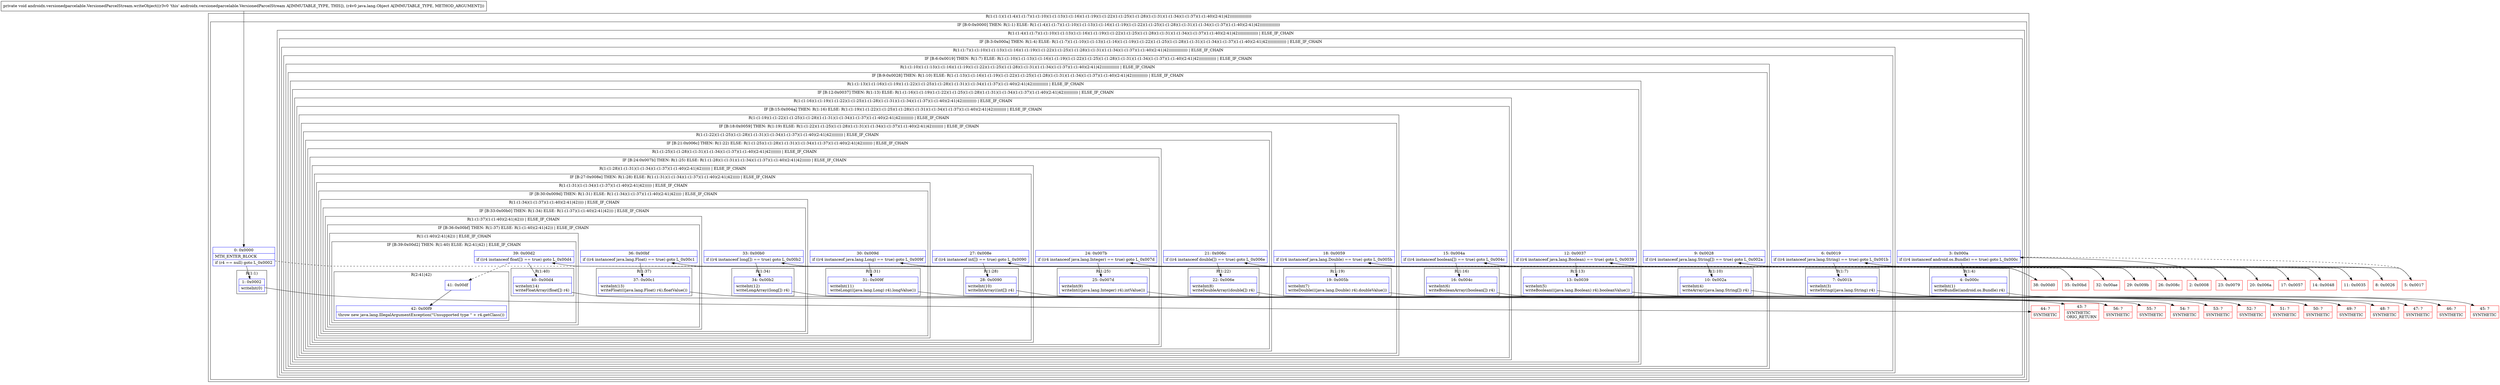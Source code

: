 digraph "CFG forandroidx.versionedparcelable.VersionedParcelStream.writeObject(Ljava\/lang\/Object;)V" {
subgraph cluster_Region_1433164568 {
label = "R(1:(1:1)(1:(1:4)(1:(1:7)(1:(1:10)(1:(1:13)(1:(1:16)(1:(1:19)(1:(1:22)(1:(1:25)(1:(1:28)(1:(1:31)(1:(1:34)(1:(1:37)(1:(1:40)(2:41|42)))))))))))))))";
node [shape=record,color=blue];
subgraph cluster_IfRegion_445132564 {
label = "IF [B:0:0x0000] THEN: R(1:1) ELSE: R(1:(1:4)(1:(1:7)(1:(1:10)(1:(1:13)(1:(1:16)(1:(1:19)(1:(1:22)(1:(1:25)(1:(1:28)(1:(1:31)(1:(1:34)(1:(1:37)(1:(1:40)(2:41|42))))))))))))))";
node [shape=record,color=blue];
Node_0 [shape=record,label="{0\:\ 0x0000|MTH_ENTER_BLOCK\l|if (r4 == null) goto L_0x0002\l}"];
subgraph cluster_Region_435653258 {
label = "R(1:1)";
node [shape=record,color=blue];
Node_1 [shape=record,label="{1\:\ 0x0002|writeInt(0)\l}"];
}
subgraph cluster_Region_1022720765 {
label = "R(1:(1:4)(1:(1:7)(1:(1:10)(1:(1:13)(1:(1:16)(1:(1:19)(1:(1:22)(1:(1:25)(1:(1:28)(1:(1:31)(1:(1:34)(1:(1:37)(1:(1:40)(2:41|42)))))))))))))) | ELSE_IF_CHAIN\l";
node [shape=record,color=blue];
subgraph cluster_IfRegion_200688352 {
label = "IF [B:3:0x000a] THEN: R(1:4) ELSE: R(1:(1:7)(1:(1:10)(1:(1:13)(1:(1:16)(1:(1:19)(1:(1:22)(1:(1:25)(1:(1:28)(1:(1:31)(1:(1:34)(1:(1:37)(1:(1:40)(2:41|42))))))))))))) | ELSE_IF_CHAIN\l";
node [shape=record,color=blue];
Node_3 [shape=record,label="{3\:\ 0x000a|if ((r4 instanceof android.os.Bundle) == true) goto L_0x000c\l}"];
subgraph cluster_Region_1356676101 {
label = "R(1:4)";
node [shape=record,color=blue];
Node_4 [shape=record,label="{4\:\ 0x000c|writeInt(1)\lwriteBundle((android.os.Bundle) r4)\l}"];
}
subgraph cluster_Region_1968922446 {
label = "R(1:(1:7)(1:(1:10)(1:(1:13)(1:(1:16)(1:(1:19)(1:(1:22)(1:(1:25)(1:(1:28)(1:(1:31)(1:(1:34)(1:(1:37)(1:(1:40)(2:41|42))))))))))))) | ELSE_IF_CHAIN\l";
node [shape=record,color=blue];
subgraph cluster_IfRegion_1651437962 {
label = "IF [B:6:0x0019] THEN: R(1:7) ELSE: R(1:(1:10)(1:(1:13)(1:(1:16)(1:(1:19)(1:(1:22)(1:(1:25)(1:(1:28)(1:(1:31)(1:(1:34)(1:(1:37)(1:(1:40)(2:41|42)))))))))))) | ELSE_IF_CHAIN\l";
node [shape=record,color=blue];
Node_6 [shape=record,label="{6\:\ 0x0019|if ((r4 instanceof java.lang.String) == true) goto L_0x001b\l}"];
subgraph cluster_Region_1530285669 {
label = "R(1:7)";
node [shape=record,color=blue];
Node_7 [shape=record,label="{7\:\ 0x001b|writeInt(3)\lwriteString((java.lang.String) r4)\l}"];
}
subgraph cluster_Region_1647471634 {
label = "R(1:(1:10)(1:(1:13)(1:(1:16)(1:(1:19)(1:(1:22)(1:(1:25)(1:(1:28)(1:(1:31)(1:(1:34)(1:(1:37)(1:(1:40)(2:41|42)))))))))))) | ELSE_IF_CHAIN\l";
node [shape=record,color=blue];
subgraph cluster_IfRegion_1304227381 {
label = "IF [B:9:0x0028] THEN: R(1:10) ELSE: R(1:(1:13)(1:(1:16)(1:(1:19)(1:(1:22)(1:(1:25)(1:(1:28)(1:(1:31)(1:(1:34)(1:(1:37)(1:(1:40)(2:41|42))))))))))) | ELSE_IF_CHAIN\l";
node [shape=record,color=blue];
Node_9 [shape=record,label="{9\:\ 0x0028|if ((r4 instanceof java.lang.String[]) == true) goto L_0x002a\l}"];
subgraph cluster_Region_1489740969 {
label = "R(1:10)";
node [shape=record,color=blue];
Node_10 [shape=record,label="{10\:\ 0x002a|writeInt(4)\lwriteArray((java.lang.String[]) r4)\l}"];
}
subgraph cluster_Region_828873907 {
label = "R(1:(1:13)(1:(1:16)(1:(1:19)(1:(1:22)(1:(1:25)(1:(1:28)(1:(1:31)(1:(1:34)(1:(1:37)(1:(1:40)(2:41|42))))))))))) | ELSE_IF_CHAIN\l";
node [shape=record,color=blue];
subgraph cluster_IfRegion_1086600305 {
label = "IF [B:12:0x0037] THEN: R(1:13) ELSE: R(1:(1:16)(1:(1:19)(1:(1:22)(1:(1:25)(1:(1:28)(1:(1:31)(1:(1:34)(1:(1:37)(1:(1:40)(2:41|42)))))))))) | ELSE_IF_CHAIN\l";
node [shape=record,color=blue];
Node_12 [shape=record,label="{12\:\ 0x0037|if ((r4 instanceof java.lang.Boolean) == true) goto L_0x0039\l}"];
subgraph cluster_Region_1789110042 {
label = "R(1:13)";
node [shape=record,color=blue];
Node_13 [shape=record,label="{13\:\ 0x0039|writeInt(5)\lwriteBoolean(((java.lang.Boolean) r4).booleanValue())\l}"];
}
subgraph cluster_Region_1875421195 {
label = "R(1:(1:16)(1:(1:19)(1:(1:22)(1:(1:25)(1:(1:28)(1:(1:31)(1:(1:34)(1:(1:37)(1:(1:40)(2:41|42)))))))))) | ELSE_IF_CHAIN\l";
node [shape=record,color=blue];
subgraph cluster_IfRegion_1648833349 {
label = "IF [B:15:0x004a] THEN: R(1:16) ELSE: R(1:(1:19)(1:(1:22)(1:(1:25)(1:(1:28)(1:(1:31)(1:(1:34)(1:(1:37)(1:(1:40)(2:41|42))))))))) | ELSE_IF_CHAIN\l";
node [shape=record,color=blue];
Node_15 [shape=record,label="{15\:\ 0x004a|if ((r4 instanceof boolean[]) == true) goto L_0x004c\l}"];
subgraph cluster_Region_63042752 {
label = "R(1:16)";
node [shape=record,color=blue];
Node_16 [shape=record,label="{16\:\ 0x004c|writeInt(6)\lwriteBooleanArray((boolean[]) r4)\l}"];
}
subgraph cluster_Region_1949112533 {
label = "R(1:(1:19)(1:(1:22)(1:(1:25)(1:(1:28)(1:(1:31)(1:(1:34)(1:(1:37)(1:(1:40)(2:41|42))))))))) | ELSE_IF_CHAIN\l";
node [shape=record,color=blue];
subgraph cluster_IfRegion_1578069675 {
label = "IF [B:18:0x0059] THEN: R(1:19) ELSE: R(1:(1:22)(1:(1:25)(1:(1:28)(1:(1:31)(1:(1:34)(1:(1:37)(1:(1:40)(2:41|42)))))))) | ELSE_IF_CHAIN\l";
node [shape=record,color=blue];
Node_18 [shape=record,label="{18\:\ 0x0059|if ((r4 instanceof java.lang.Double) == true) goto L_0x005b\l}"];
subgraph cluster_Region_84521780 {
label = "R(1:19)";
node [shape=record,color=blue];
Node_19 [shape=record,label="{19\:\ 0x005b|writeInt(7)\lwriteDouble(((java.lang.Double) r4).doubleValue())\l}"];
}
subgraph cluster_Region_157425825 {
label = "R(1:(1:22)(1:(1:25)(1:(1:28)(1:(1:31)(1:(1:34)(1:(1:37)(1:(1:40)(2:41|42)))))))) | ELSE_IF_CHAIN\l";
node [shape=record,color=blue];
subgraph cluster_IfRegion_362117864 {
label = "IF [B:21:0x006c] THEN: R(1:22) ELSE: R(1:(1:25)(1:(1:28)(1:(1:31)(1:(1:34)(1:(1:37)(1:(1:40)(2:41|42))))))) | ELSE_IF_CHAIN\l";
node [shape=record,color=blue];
Node_21 [shape=record,label="{21\:\ 0x006c|if ((r4 instanceof double[]) == true) goto L_0x006e\l}"];
subgraph cluster_Region_810169543 {
label = "R(1:22)";
node [shape=record,color=blue];
Node_22 [shape=record,label="{22\:\ 0x006e|writeInt(8)\lwriteDoubleArray((double[]) r4)\l}"];
}
subgraph cluster_Region_2022875625 {
label = "R(1:(1:25)(1:(1:28)(1:(1:31)(1:(1:34)(1:(1:37)(1:(1:40)(2:41|42))))))) | ELSE_IF_CHAIN\l";
node [shape=record,color=blue];
subgraph cluster_IfRegion_1626206578 {
label = "IF [B:24:0x007b] THEN: R(1:25) ELSE: R(1:(1:28)(1:(1:31)(1:(1:34)(1:(1:37)(1:(1:40)(2:41|42)))))) | ELSE_IF_CHAIN\l";
node [shape=record,color=blue];
Node_24 [shape=record,label="{24\:\ 0x007b|if ((r4 instanceof java.lang.Integer) == true) goto L_0x007d\l}"];
subgraph cluster_Region_1578210749 {
label = "R(1:25)";
node [shape=record,color=blue];
Node_25 [shape=record,label="{25\:\ 0x007d|writeInt(9)\lwriteInt(((java.lang.Integer) r4).intValue())\l}"];
}
subgraph cluster_Region_1058832052 {
label = "R(1:(1:28)(1:(1:31)(1:(1:34)(1:(1:37)(1:(1:40)(2:41|42)))))) | ELSE_IF_CHAIN\l";
node [shape=record,color=blue];
subgraph cluster_IfRegion_1391205719 {
label = "IF [B:27:0x008e] THEN: R(1:28) ELSE: R(1:(1:31)(1:(1:34)(1:(1:37)(1:(1:40)(2:41|42))))) | ELSE_IF_CHAIN\l";
node [shape=record,color=blue];
Node_27 [shape=record,label="{27\:\ 0x008e|if ((r4 instanceof int[]) == true) goto L_0x0090\l}"];
subgraph cluster_Region_1560608793 {
label = "R(1:28)";
node [shape=record,color=blue];
Node_28 [shape=record,label="{28\:\ 0x0090|writeInt(10)\lwriteIntArray((int[]) r4)\l}"];
}
subgraph cluster_Region_258722425 {
label = "R(1:(1:31)(1:(1:34)(1:(1:37)(1:(1:40)(2:41|42))))) | ELSE_IF_CHAIN\l";
node [shape=record,color=blue];
subgraph cluster_IfRegion_1407118590 {
label = "IF [B:30:0x009d] THEN: R(1:31) ELSE: R(1:(1:34)(1:(1:37)(1:(1:40)(2:41|42)))) | ELSE_IF_CHAIN\l";
node [shape=record,color=blue];
Node_30 [shape=record,label="{30\:\ 0x009d|if ((r4 instanceof java.lang.Long) == true) goto L_0x009f\l}"];
subgraph cluster_Region_1634358647 {
label = "R(1:31)";
node [shape=record,color=blue];
Node_31 [shape=record,label="{31\:\ 0x009f|writeInt(11)\lwriteLong(((java.lang.Long) r4).longValue())\l}"];
}
subgraph cluster_Region_337286283 {
label = "R(1:(1:34)(1:(1:37)(1:(1:40)(2:41|42)))) | ELSE_IF_CHAIN\l";
node [shape=record,color=blue];
subgraph cluster_IfRegion_1173597299 {
label = "IF [B:33:0x00b0] THEN: R(1:34) ELSE: R(1:(1:37)(1:(1:40)(2:41|42))) | ELSE_IF_CHAIN\l";
node [shape=record,color=blue];
Node_33 [shape=record,label="{33\:\ 0x00b0|if ((r4 instanceof long[]) == true) goto L_0x00b2\l}"];
subgraph cluster_Region_1634603311 {
label = "R(1:34)";
node [shape=record,color=blue];
Node_34 [shape=record,label="{34\:\ 0x00b2|writeInt(12)\lwriteLongArray((long[]) r4)\l}"];
}
subgraph cluster_Region_1385963928 {
label = "R(1:(1:37)(1:(1:40)(2:41|42))) | ELSE_IF_CHAIN\l";
node [shape=record,color=blue];
subgraph cluster_IfRegion_316819852 {
label = "IF [B:36:0x00bf] THEN: R(1:37) ELSE: R(1:(1:40)(2:41|42)) | ELSE_IF_CHAIN\l";
node [shape=record,color=blue];
Node_36 [shape=record,label="{36\:\ 0x00bf|if ((r4 instanceof java.lang.Float) == true) goto L_0x00c1\l}"];
subgraph cluster_Region_1244327831 {
label = "R(1:37)";
node [shape=record,color=blue];
Node_37 [shape=record,label="{37\:\ 0x00c1|writeInt(13)\lwriteFloat(((java.lang.Float) r4).floatValue())\l}"];
}
subgraph cluster_Region_1532782740 {
label = "R(1:(1:40)(2:41|42)) | ELSE_IF_CHAIN\l";
node [shape=record,color=blue];
subgraph cluster_IfRegion_1761542790 {
label = "IF [B:39:0x00d2] THEN: R(1:40) ELSE: R(2:41|42) | ELSE_IF_CHAIN\l";
node [shape=record,color=blue];
Node_39 [shape=record,label="{39\:\ 0x00d2|if ((r4 instanceof float[]) == true) goto L_0x00d4\l}"];
subgraph cluster_Region_1750177852 {
label = "R(1:40)";
node [shape=record,color=blue];
Node_40 [shape=record,label="{40\:\ 0x00d4|writeInt(14)\lwriteFloatArray((float[]) r4)\l}"];
}
subgraph cluster_Region_1964672246 {
label = "R(2:41|42)";
node [shape=record,color=blue];
Node_41 [shape=record,label="{41\:\ 0x00df}"];
Node_42 [shape=record,label="{42\:\ 0x00f9|throw new java.lang.IllegalArgumentException(\"Unsupported type \" + r4.getClass())\l}"];
}
}
}
}
}
}
}
}
}
}
}
}
}
}
}
}
}
}
}
}
}
}
}
}
}
}
}
}
}
Node_2 [shape=record,color=red,label="{2\:\ 0x0008}"];
Node_5 [shape=record,color=red,label="{5\:\ 0x0017}"];
Node_8 [shape=record,color=red,label="{8\:\ 0x0026}"];
Node_11 [shape=record,color=red,label="{11\:\ 0x0035}"];
Node_14 [shape=record,color=red,label="{14\:\ 0x0048}"];
Node_17 [shape=record,color=red,label="{17\:\ 0x0057}"];
Node_20 [shape=record,color=red,label="{20\:\ 0x006a}"];
Node_23 [shape=record,color=red,label="{23\:\ 0x0079}"];
Node_26 [shape=record,color=red,label="{26\:\ 0x008c}"];
Node_29 [shape=record,color=red,label="{29\:\ 0x009b}"];
Node_32 [shape=record,color=red,label="{32\:\ 0x00ae}"];
Node_35 [shape=record,color=red,label="{35\:\ 0x00bd}"];
Node_38 [shape=record,color=red,label="{38\:\ 0x00d0}"];
Node_43 [shape=record,color=red,label="{43\:\ ?|SYNTHETIC\lORIG_RETURN\l}"];
Node_44 [shape=record,color=red,label="{44\:\ ?|SYNTHETIC\l}"];
Node_45 [shape=record,color=red,label="{45\:\ ?|SYNTHETIC\l}"];
Node_46 [shape=record,color=red,label="{46\:\ ?|SYNTHETIC\l}"];
Node_47 [shape=record,color=red,label="{47\:\ ?|SYNTHETIC\l}"];
Node_48 [shape=record,color=red,label="{48\:\ ?|SYNTHETIC\l}"];
Node_49 [shape=record,color=red,label="{49\:\ ?|SYNTHETIC\l}"];
Node_50 [shape=record,color=red,label="{50\:\ ?|SYNTHETIC\l}"];
Node_51 [shape=record,color=red,label="{51\:\ ?|SYNTHETIC\l}"];
Node_52 [shape=record,color=red,label="{52\:\ ?|SYNTHETIC\l}"];
Node_53 [shape=record,color=red,label="{53\:\ ?|SYNTHETIC\l}"];
Node_54 [shape=record,color=red,label="{54\:\ ?|SYNTHETIC\l}"];
Node_55 [shape=record,color=red,label="{55\:\ ?|SYNTHETIC\l}"];
Node_56 [shape=record,color=red,label="{56\:\ ?|SYNTHETIC\l}"];
MethodNode[shape=record,label="{private void androidx.versionedparcelable.VersionedParcelStream.writeObject((r3v0 'this' androidx.versionedparcelable.VersionedParcelStream A[IMMUTABLE_TYPE, THIS]), (r4v0 java.lang.Object A[IMMUTABLE_TYPE, METHOD_ARGUMENT])) }"];
MethodNode -> Node_0;
Node_0 -> Node_1;
Node_0 -> Node_2[style=dashed];
Node_1 -> Node_44;
Node_3 -> Node_4;
Node_3 -> Node_5[style=dashed];
Node_4 -> Node_45;
Node_6 -> Node_7;
Node_6 -> Node_8[style=dashed];
Node_7 -> Node_46;
Node_9 -> Node_10;
Node_9 -> Node_11[style=dashed];
Node_10 -> Node_47;
Node_12 -> Node_13;
Node_12 -> Node_14[style=dashed];
Node_13 -> Node_48;
Node_15 -> Node_16;
Node_15 -> Node_17[style=dashed];
Node_16 -> Node_49;
Node_18 -> Node_19;
Node_18 -> Node_20[style=dashed];
Node_19 -> Node_50;
Node_21 -> Node_22;
Node_21 -> Node_23[style=dashed];
Node_22 -> Node_51;
Node_24 -> Node_25;
Node_24 -> Node_26[style=dashed];
Node_25 -> Node_52;
Node_27 -> Node_28;
Node_27 -> Node_29[style=dashed];
Node_28 -> Node_53;
Node_30 -> Node_31;
Node_30 -> Node_32[style=dashed];
Node_31 -> Node_54;
Node_33 -> Node_34;
Node_33 -> Node_35[style=dashed];
Node_34 -> Node_55;
Node_36 -> Node_37;
Node_36 -> Node_38[style=dashed];
Node_37 -> Node_56;
Node_39 -> Node_40;
Node_39 -> Node_41[style=dashed];
Node_40 -> Node_43;
Node_41 -> Node_42;
Node_2 -> Node_3;
Node_5 -> Node_6;
Node_8 -> Node_9;
Node_11 -> Node_12;
Node_14 -> Node_15;
Node_17 -> Node_18;
Node_20 -> Node_21;
Node_23 -> Node_24;
Node_26 -> Node_27;
Node_29 -> Node_30;
Node_32 -> Node_33;
Node_35 -> Node_36;
Node_38 -> Node_39;
}

